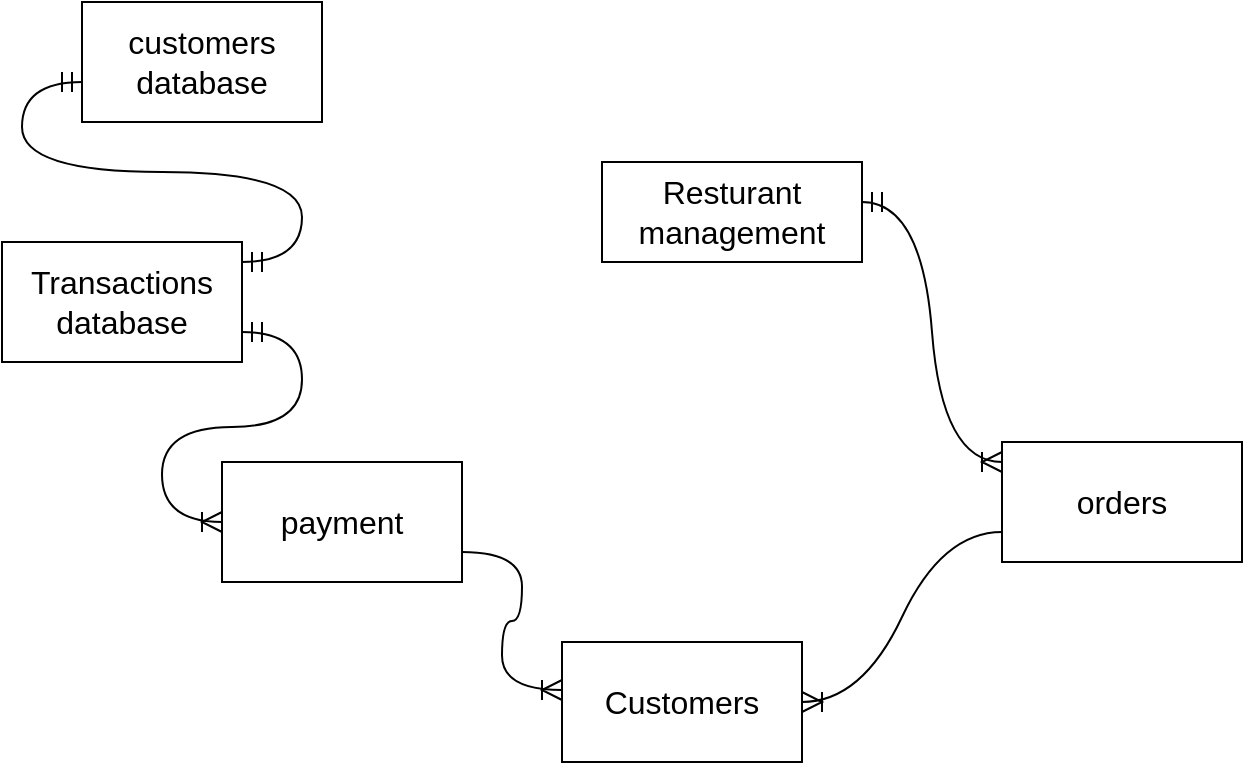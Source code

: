<mxfile version="20.8.14" type="device"><diagram id="vLGKm-OuiJYg02bqmW4g" name="Page-1"><mxGraphModel dx="1556" dy="894" grid="1" gridSize="10" guides="1" tooltips="1" connect="1" arrows="1" fold="1" page="1" pageScale="1" pageWidth="827" pageHeight="1169" math="0" shadow="0"><root><mxCell id="0"/><mxCell id="1" parent="0"/><mxCell id="EsokZ4zgRMahNLLvNoTy-2" value="Transactions database" style="rounded=0;whiteSpace=wrap;html=1;fontSize=16;" parent="1" vertex="1"><mxGeometry x="-60" y="350" width="120" height="60" as="geometry"/></mxCell><mxCell id="EsokZ4zgRMahNLLvNoTy-3" value="customers database" style="rounded=0;whiteSpace=wrap;html=1;fontSize=16;" parent="1" vertex="1"><mxGeometry x="-20" y="230" width="120" height="60" as="geometry"/></mxCell><mxCell id="EsokZ4zgRMahNLLvNoTy-5" value="orders" style="rounded=0;whiteSpace=wrap;html=1;fontSize=16;" parent="1" vertex="1"><mxGeometry x="440" y="450" width="120" height="60" as="geometry"/></mxCell><mxCell id="EsokZ4zgRMahNLLvNoTy-6" value="Customers" style="rounded=0;whiteSpace=wrap;html=1;fontSize=16;" parent="1" vertex="1"><mxGeometry x="220" y="550" width="120" height="60" as="geometry"/></mxCell><mxCell id="EsokZ4zgRMahNLLvNoTy-7" value="payment" style="rounded=0;whiteSpace=wrap;html=1;fontSize=16;" parent="1" vertex="1"><mxGeometry x="50" y="460" width="120" height="60" as="geometry"/></mxCell><mxCell id="EsokZ4zgRMahNLLvNoTy-12" value="Resturant management" style="rounded=0;whiteSpace=wrap;html=1;fontSize=16;" parent="1" vertex="1"><mxGeometry x="240" y="310" width="130" height="50" as="geometry"/></mxCell><mxCell id="QB8RbnKNsen58VO7hAbd-6" value="" style="edgeStyle=entityRelationEdgeStyle;fontSize=12;html=1;endArrow=ERoneToMany;startArrow=ERmandOne;rounded=0;startSize=8;endSize=8;curved=1;" edge="1" parent="1"><mxGeometry width="100" height="100" relative="1" as="geometry"><mxPoint x="370" y="330" as="sourcePoint"/><mxPoint x="440" y="460" as="targetPoint"/></mxGeometry></mxCell><mxCell id="QB8RbnKNsen58VO7hAbd-8" value="" style="edgeStyle=entityRelationEdgeStyle;fontSize=12;html=1;endArrow=ERoneToMany;rounded=0;startSize=8;endSize=8;curved=1;exitX=1;exitY=0.75;exitDx=0;exitDy=0;" edge="1" parent="1" source="EsokZ4zgRMahNLLvNoTy-7"><mxGeometry width="100" height="100" relative="1" as="geometry"><mxPoint x="140" y="510" as="sourcePoint"/><mxPoint x="220" y="574" as="targetPoint"/></mxGeometry></mxCell><mxCell id="QB8RbnKNsen58VO7hAbd-10" value="" style="edgeStyle=entityRelationEdgeStyle;fontSize=12;html=1;endArrow=ERoneToMany;startArrow=ERmandOne;rounded=0;startSize=8;endSize=8;curved=1;exitX=1;exitY=0.75;exitDx=0;exitDy=0;" edge="1" parent="1" source="EsokZ4zgRMahNLLvNoTy-2"><mxGeometry width="100" height="100" relative="1" as="geometry"><mxPoint x="60" y="360" as="sourcePoint"/><mxPoint x="50" y="490" as="targetPoint"/></mxGeometry></mxCell><mxCell id="QB8RbnKNsen58VO7hAbd-11" value="" style="edgeStyle=entityRelationEdgeStyle;fontSize=12;html=1;endArrow=ERmandOne;startArrow=ERmandOne;rounded=0;startSize=8;endSize=8;curved=1;" edge="1" parent="1"><mxGeometry width="100" height="100" relative="1" as="geometry"><mxPoint x="60" y="360" as="sourcePoint"/><mxPoint x="-20" y="270" as="targetPoint"/></mxGeometry></mxCell><mxCell id="QB8RbnKNsen58VO7hAbd-12" value="" style="edgeStyle=entityRelationEdgeStyle;fontSize=12;html=1;endArrow=ERoneToMany;rounded=0;startSize=8;endSize=8;curved=1;exitX=0;exitY=0.75;exitDx=0;exitDy=0;entryX=1;entryY=0.5;entryDx=0;entryDy=0;" edge="1" parent="1" source="EsokZ4zgRMahNLLvNoTy-5" target="EsokZ4zgRMahNLLvNoTy-6"><mxGeometry width="100" height="100" relative="1" as="geometry"><mxPoint x="210" y="540" as="sourcePoint"/><mxPoint x="430" y="570" as="targetPoint"/></mxGeometry></mxCell></root></mxGraphModel></diagram></mxfile>